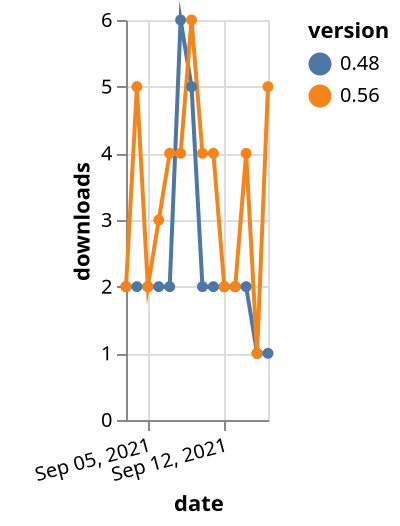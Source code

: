 {"$schema": "https://vega.github.io/schema/vega-lite/v5.json", "description": "A simple bar chart with embedded data.", "data": {"values": [{"date": "2021-09-03", "total": 11523, "delta": 2, "version": "0.48"}, {"date": "2021-09-04", "total": 11525, "delta": 2, "version": "0.48"}, {"date": "2021-09-05", "total": 11527, "delta": 2, "version": "0.48"}, {"date": "2021-09-06", "total": 11529, "delta": 2, "version": "0.48"}, {"date": "2021-09-07", "total": 11531, "delta": 2, "version": "0.48"}, {"date": "2021-09-08", "total": 11537, "delta": 6, "version": "0.48"}, {"date": "2021-09-09", "total": 11542, "delta": 5, "version": "0.48"}, {"date": "2021-09-10", "total": 11544, "delta": 2, "version": "0.48"}, {"date": "2021-09-11", "total": 11546, "delta": 2, "version": "0.48"}, {"date": "2021-09-12", "total": 11548, "delta": 2, "version": "0.48"}, {"date": "2021-09-13", "total": 11550, "delta": 2, "version": "0.48"}, {"date": "2021-09-14", "total": 11552, "delta": 2, "version": "0.48"}, {"date": "2021-09-15", "total": 11553, "delta": 1, "version": "0.48"}, {"date": "2021-09-16", "total": 11554, "delta": 1, "version": "0.48"}, {"date": "2021-09-03", "total": 21012, "delta": 2, "version": "0.56"}, {"date": "2021-09-04", "total": 21017, "delta": 5, "version": "0.56"}, {"date": "2021-09-05", "total": 21019, "delta": 2, "version": "0.56"}, {"date": "2021-09-06", "total": 21022, "delta": 3, "version": "0.56"}, {"date": "2021-09-07", "total": 21026, "delta": 4, "version": "0.56"}, {"date": "2021-09-08", "total": 21030, "delta": 4, "version": "0.56"}, {"date": "2021-09-09", "total": 21036, "delta": 6, "version": "0.56"}, {"date": "2021-09-10", "total": 21040, "delta": 4, "version": "0.56"}, {"date": "2021-09-11", "total": 21044, "delta": 4, "version": "0.56"}, {"date": "2021-09-12", "total": 21046, "delta": 2, "version": "0.56"}, {"date": "2021-09-13", "total": 21048, "delta": 2, "version": "0.56"}, {"date": "2021-09-14", "total": 21052, "delta": 4, "version": "0.56"}, {"date": "2021-09-15", "total": 21053, "delta": 1, "version": "0.56"}, {"date": "2021-09-16", "total": 21058, "delta": 5, "version": "0.56"}]}, "width": "container", "mark": {"type": "line", "point": {"filled": true}}, "encoding": {"x": {"field": "date", "type": "temporal", "timeUnit": "yearmonthdate", "title": "date", "axis": {"labelAngle": -15}}, "y": {"field": "delta", "type": "quantitative", "title": "downloads"}, "color": {"field": "version", "type": "nominal"}, "tooltip": {"field": "delta"}}}